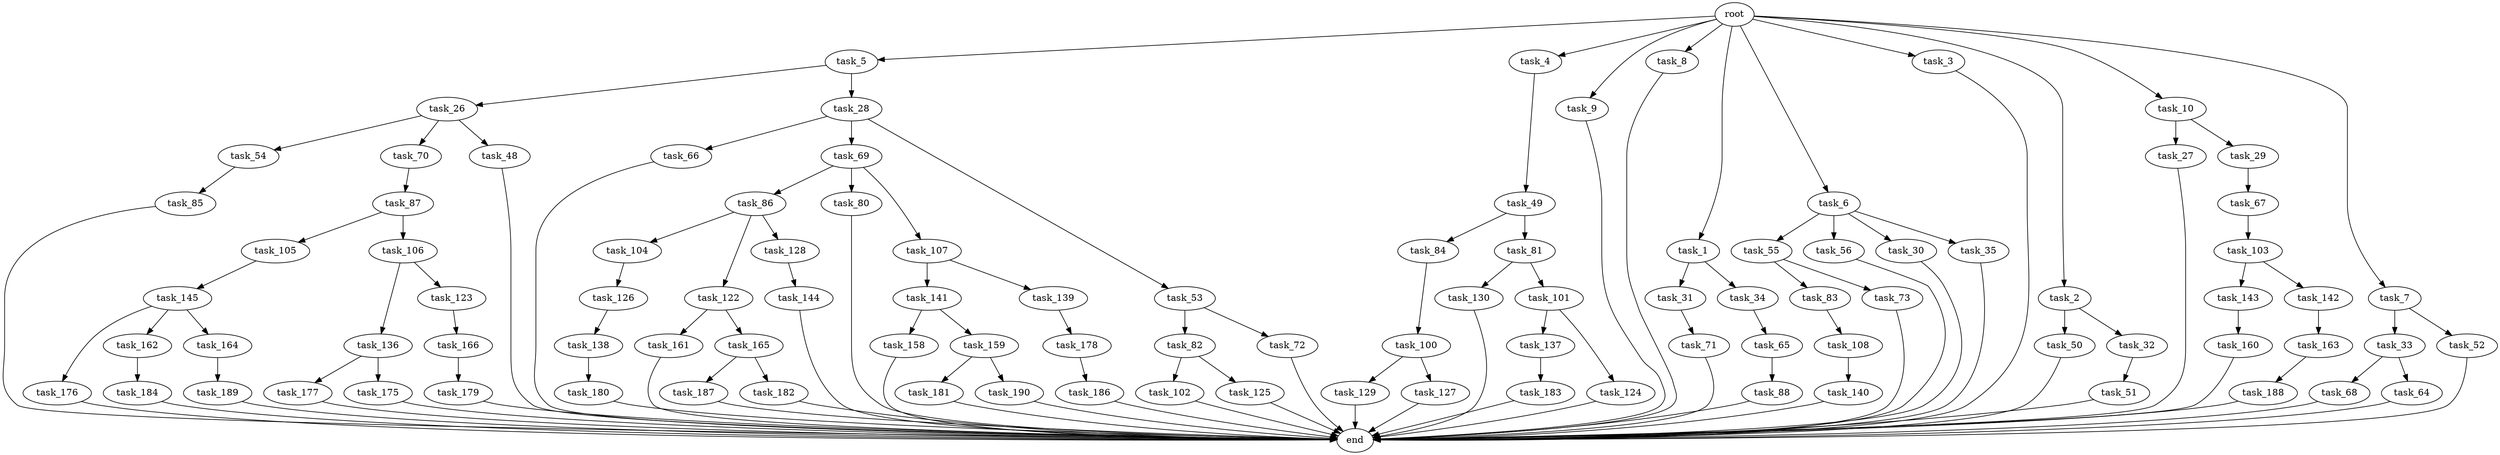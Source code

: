 digraph G {
  task_136 [size="343597383.680000"];
  task_129 [size="5497558138.880000"];
  task_27 [size="773094113.280000"];
  task_68 [size="3092376453.120000"];
  task_50 [size="2147483648.000000"];
  task_181 [size="8589934592.000000"];
  task_83 [size="343597383.680000"];
  task_187 [size="6957847019.520000"];
  task_66 [size="8589934592.000000"];
  task_5 [size="10.240000"];
  task_4 [size="10.240000"];
  task_84 [size="3092376453.120000"];
  task_81 [size="3092376453.120000"];
  task_190 [size="8589934592.000000"];
  task_143 [size="3092376453.120000"];
  task_26 [size="3092376453.120000"];
  task_64 [size="3092376453.120000"];
  task_103 [size="4209067950.080000"];
  task_141 [size="4209067950.080000"];
  task_31 [size="343597383.680000"];
  task_51 [size="6957847019.520000"];
  task_28 [size="3092376453.120000"];
  task_55 [size="5497558138.880000"];
  task_102 [size="343597383.680000"];
  task_82 [size="4209067950.080000"];
  task_9 [size="10.240000"];
  task_54 [size="3092376453.120000"];
  task_33 [size="1374389534.720000"];
  task_56 [size="5497558138.880000"];
  task_142 [size="3092376453.120000"];
  task_183 [size="8589934592.000000"];
  task_88 [size="8589934592.000000"];
  task_8 [size="10.240000"];
  task_86 [size="343597383.680000"];
  task_160 [size="3092376453.120000"];
  task_179 [size="3092376453.120000"];
  task_80 [size="343597383.680000"];
  task_166 [size="3092376453.120000"];
  task_182 [size="6957847019.520000"];
  task_1 [size="10.240000"];
  task_105 [size="1374389534.720000"];
  task_106 [size="1374389534.720000"];
  task_188 [size="6957847019.520000"];
  task_52 [size="1374389534.720000"];
  task_158 [size="6957847019.520000"];
  task_85 [size="343597383.680000"];
  task_186 [size="1374389534.720000"];
  task_104 [size="5497558138.880000"];
  task_177 [size="2147483648.000000"];
  task_123 [size="343597383.680000"];
  task_140 [size="8589934592.000000"];
  task_6 [size="10.240000"];
  task_3 [size="10.240000"];
  task_34 [size="343597383.680000"];
  task_139 [size="4209067950.080000"];
  end [size="0.000000"];
  task_144 [size="6957847019.520000"];
  task_70 [size="3092376453.120000"];
  task_69 [size="8589934592.000000"];
  task_176 [size="5497558138.880000"];
  task_71 [size="4209067950.080000"];
  task_163 [size="5497558138.880000"];
  task_161 [size="2147483648.000000"];
  task_107 [size="343597383.680000"];
  task_165 [size="2147483648.000000"];
  task_30 [size="5497558138.880000"];
  task_137 [size="773094113.280000"];
  task_48 [size="3092376453.120000"];
  task_124 [size="773094113.280000"];
  task_32 [size="2147483648.000000"];
  task_145 [size="3092376453.120000"];
  task_125 [size="343597383.680000"];
  task_162 [size="5497558138.880000"];
  task_2 [size="10.240000"];
  task_138 [size="1374389534.720000"];
  task_184 [size="4209067950.080000"];
  task_130 [size="773094113.280000"];
  task_29 [size="773094113.280000"];
  task_35 [size="5497558138.880000"];
  task_87 [size="6957847019.520000"];
  task_72 [size="4209067950.080000"];
  task_122 [size="5497558138.880000"];
  task_178 [size="3092376453.120000"];
  task_126 [size="8589934592.000000"];
  task_164 [size="5497558138.880000"];
  task_49 [size="5497558138.880000"];
  task_10 [size="10.240000"];
  task_65 [size="2147483648.000000"];
  task_67 [size="6957847019.520000"];
  task_7 [size="10.240000"];
  task_127 [size="5497558138.880000"];
  task_189 [size="6957847019.520000"];
  task_128 [size="5497558138.880000"];
  root [size="0.000000"];
  task_100 [size="773094113.280000"];
  task_73 [size="343597383.680000"];
  task_180 [size="4209067950.080000"];
  task_108 [size="343597383.680000"];
  task_101 [size="773094113.280000"];
  task_159 [size="6957847019.520000"];
  task_175 [size="2147483648.000000"];
  task_53 [size="8589934592.000000"];

  task_136 -> task_177 [size="209715200.000000"];
  task_136 -> task_175 [size="209715200.000000"];
  task_129 -> end [size="1.000000"];
  task_27 -> end [size="1.000000"];
  task_68 -> end [size="1.000000"];
  task_50 -> end [size="1.000000"];
  task_181 -> end [size="1.000000"];
  task_83 -> task_108 [size="33554432.000000"];
  task_187 -> end [size="1.000000"];
  task_66 -> end [size="1.000000"];
  task_5 -> task_28 [size="301989888.000000"];
  task_5 -> task_26 [size="301989888.000000"];
  task_4 -> task_49 [size="536870912.000000"];
  task_84 -> task_100 [size="75497472.000000"];
  task_81 -> task_130 [size="75497472.000000"];
  task_81 -> task_101 [size="75497472.000000"];
  task_190 -> end [size="1.000000"];
  task_143 -> task_160 [size="301989888.000000"];
  task_26 -> task_54 [size="301989888.000000"];
  task_26 -> task_48 [size="301989888.000000"];
  task_26 -> task_70 [size="301989888.000000"];
  task_64 -> end [size="1.000000"];
  task_103 -> task_142 [size="301989888.000000"];
  task_103 -> task_143 [size="301989888.000000"];
  task_141 -> task_158 [size="679477248.000000"];
  task_141 -> task_159 [size="679477248.000000"];
  task_31 -> task_71 [size="411041792.000000"];
  task_51 -> end [size="1.000000"];
  task_28 -> task_69 [size="838860800.000000"];
  task_28 -> task_66 [size="838860800.000000"];
  task_28 -> task_53 [size="838860800.000000"];
  task_55 -> task_83 [size="33554432.000000"];
  task_55 -> task_73 [size="33554432.000000"];
  task_102 -> end [size="1.000000"];
  task_82 -> task_125 [size="33554432.000000"];
  task_82 -> task_102 [size="33554432.000000"];
  task_9 -> end [size="1.000000"];
  task_54 -> task_85 [size="33554432.000000"];
  task_33 -> task_64 [size="301989888.000000"];
  task_33 -> task_68 [size="301989888.000000"];
  task_56 -> end [size="1.000000"];
  task_142 -> task_163 [size="536870912.000000"];
  task_183 -> end [size="1.000000"];
  task_88 -> end [size="1.000000"];
  task_8 -> end [size="1.000000"];
  task_86 -> task_104 [size="536870912.000000"];
  task_86 -> task_128 [size="536870912.000000"];
  task_86 -> task_122 [size="536870912.000000"];
  task_160 -> end [size="1.000000"];
  task_179 -> end [size="1.000000"];
  task_80 -> end [size="1.000000"];
  task_166 -> task_179 [size="301989888.000000"];
  task_182 -> end [size="1.000000"];
  task_1 -> task_31 [size="33554432.000000"];
  task_1 -> task_34 [size="33554432.000000"];
  task_105 -> task_145 [size="301989888.000000"];
  task_106 -> task_136 [size="33554432.000000"];
  task_106 -> task_123 [size="33554432.000000"];
  task_188 -> end [size="1.000000"];
  task_52 -> end [size="1.000000"];
  task_158 -> end [size="1.000000"];
  task_85 -> end [size="1.000000"];
  task_186 -> end [size="1.000000"];
  task_104 -> task_126 [size="838860800.000000"];
  task_177 -> end [size="1.000000"];
  task_123 -> task_166 [size="301989888.000000"];
  task_140 -> end [size="1.000000"];
  task_6 -> task_30 [size="536870912.000000"];
  task_6 -> task_35 [size="536870912.000000"];
  task_6 -> task_56 [size="536870912.000000"];
  task_6 -> task_55 [size="536870912.000000"];
  task_3 -> end [size="1.000000"];
  task_34 -> task_65 [size="209715200.000000"];
  task_139 -> task_178 [size="301989888.000000"];
  task_144 -> end [size="1.000000"];
  task_70 -> task_87 [size="679477248.000000"];
  task_69 -> task_107 [size="33554432.000000"];
  task_69 -> task_86 [size="33554432.000000"];
  task_69 -> task_80 [size="33554432.000000"];
  task_176 -> end [size="1.000000"];
  task_71 -> end [size="1.000000"];
  task_163 -> task_188 [size="679477248.000000"];
  task_161 -> end [size="1.000000"];
  task_107 -> task_139 [size="411041792.000000"];
  task_107 -> task_141 [size="411041792.000000"];
  task_165 -> task_182 [size="679477248.000000"];
  task_165 -> task_187 [size="679477248.000000"];
  task_30 -> end [size="1.000000"];
  task_137 -> task_183 [size="838860800.000000"];
  task_48 -> end [size="1.000000"];
  task_124 -> end [size="1.000000"];
  task_32 -> task_51 [size="679477248.000000"];
  task_145 -> task_176 [size="536870912.000000"];
  task_145 -> task_164 [size="536870912.000000"];
  task_145 -> task_162 [size="536870912.000000"];
  task_125 -> end [size="1.000000"];
  task_162 -> task_184 [size="411041792.000000"];
  task_2 -> task_50 [size="209715200.000000"];
  task_2 -> task_32 [size="209715200.000000"];
  task_138 -> task_180 [size="411041792.000000"];
  task_184 -> end [size="1.000000"];
  task_130 -> end [size="1.000000"];
  task_29 -> task_67 [size="679477248.000000"];
  task_35 -> end [size="1.000000"];
  task_87 -> task_106 [size="134217728.000000"];
  task_87 -> task_105 [size="134217728.000000"];
  task_72 -> end [size="1.000000"];
  task_122 -> task_161 [size="209715200.000000"];
  task_122 -> task_165 [size="209715200.000000"];
  task_178 -> task_186 [size="134217728.000000"];
  task_126 -> task_138 [size="134217728.000000"];
  task_164 -> task_189 [size="679477248.000000"];
  task_49 -> task_84 [size="301989888.000000"];
  task_49 -> task_81 [size="301989888.000000"];
  task_10 -> task_27 [size="75497472.000000"];
  task_10 -> task_29 [size="75497472.000000"];
  task_65 -> task_88 [size="838860800.000000"];
  task_67 -> task_103 [size="411041792.000000"];
  task_7 -> task_33 [size="134217728.000000"];
  task_7 -> task_52 [size="134217728.000000"];
  task_127 -> end [size="1.000000"];
  task_189 -> end [size="1.000000"];
  task_128 -> task_144 [size="679477248.000000"];
  root -> task_8 [size="1.000000"];
  root -> task_10 [size="1.000000"];
  root -> task_2 [size="1.000000"];
  root -> task_5 [size="1.000000"];
  root -> task_4 [size="1.000000"];
  root -> task_9 [size="1.000000"];
  root -> task_1 [size="1.000000"];
  root -> task_7 [size="1.000000"];
  root -> task_6 [size="1.000000"];
  root -> task_3 [size="1.000000"];
  task_100 -> task_127 [size="536870912.000000"];
  task_100 -> task_129 [size="536870912.000000"];
  task_73 -> end [size="1.000000"];
  task_180 -> end [size="1.000000"];
  task_108 -> task_140 [size="838860800.000000"];
  task_101 -> task_137 [size="75497472.000000"];
  task_101 -> task_124 [size="75497472.000000"];
  task_159 -> task_190 [size="838860800.000000"];
  task_159 -> task_181 [size="838860800.000000"];
  task_175 -> end [size="1.000000"];
  task_53 -> task_72 [size="411041792.000000"];
  task_53 -> task_82 [size="411041792.000000"];
}
